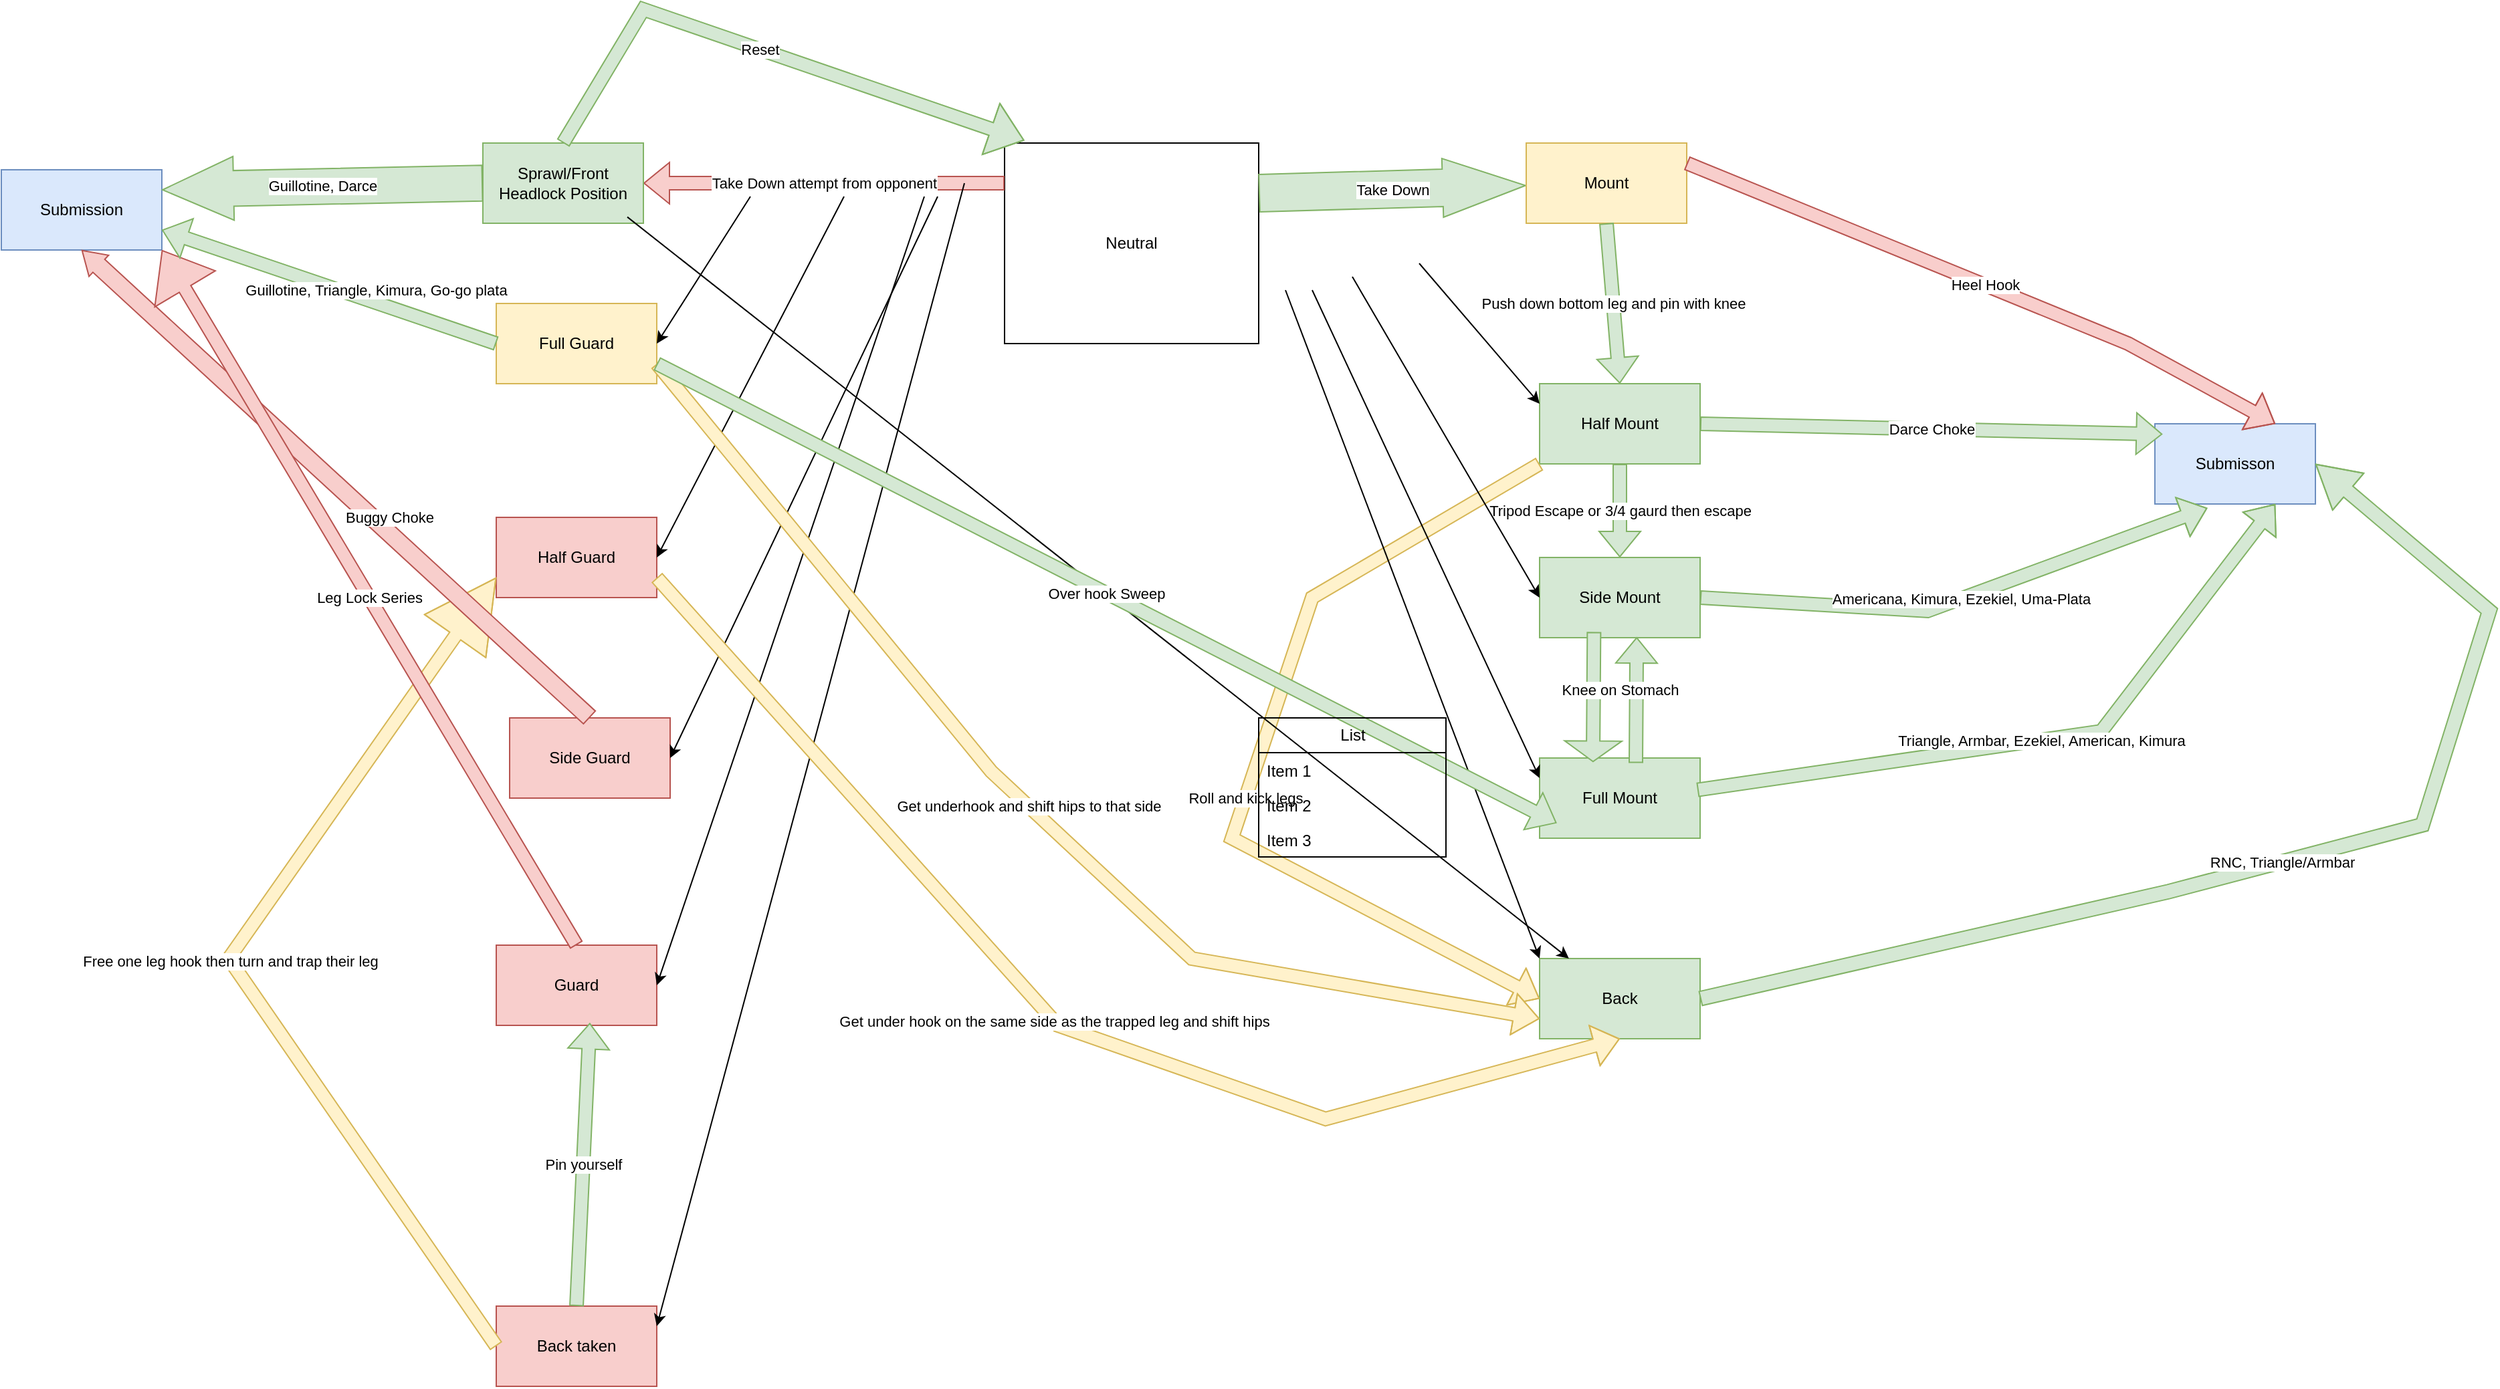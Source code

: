 <mxfile version="26.1.0">
  <diagram id="C5RBs43oDa-KdzZeNtuy" name="Page-1">
    <mxGraphModel dx="2900" dy="1650" grid="1" gridSize="10" guides="1" tooltips="1" connect="1" arrows="1" fold="1" page="0" pageScale="1" pageWidth="827" pageHeight="1169" math="0" shadow="0">
      <root>
        <mxCell id="WIyWlLk6GJQsqaUBKTNV-0" />
        <mxCell id="WIyWlLk6GJQsqaUBKTNV-1" parent="WIyWlLk6GJQsqaUBKTNV-0" />
        <mxCell id="EAlG9zvi_4I4vv1BTm75-0" value="Neutral" style="rounded=0;whiteSpace=wrap;html=1;" parent="WIyWlLk6GJQsqaUBKTNV-1" vertex="1">
          <mxGeometry y="-70" width="190" height="150" as="geometry" />
        </mxCell>
        <mxCell id="EAlG9zvi_4I4vv1BTm75-1" value="Take Down" style="shape=flexArrow;endArrow=classic;html=1;rounded=0;endWidth=15;endSize=20.33;width=28;exitX=1;exitY=0.25;exitDx=0;exitDy=0;fillColor=#d5e8d4;strokeColor=#82b366;" parent="WIyWlLk6GJQsqaUBKTNV-1" source="EAlG9zvi_4I4vv1BTm75-0" target="EAlG9zvi_4I4vv1BTm75-2" edge="1">
          <mxGeometry width="50" height="50" relative="1" as="geometry">
            <mxPoint x="190" y="74.5" as="sourcePoint" />
            <mxPoint x="390" y="74.5" as="targetPoint" />
            <Array as="points" />
            <mxPoint as="offset" />
          </mxGeometry>
        </mxCell>
        <mxCell id="EAlG9zvi_4I4vv1BTm75-2" value="Mount" style="rounded=0;whiteSpace=wrap;html=1;labelBackgroundColor=none;labelBorderColor=none;fillColor=#fff2cc;strokeColor=#d6b656;" parent="WIyWlLk6GJQsqaUBKTNV-1" vertex="1">
          <mxGeometry x="390" y="-70" width="120" height="60" as="geometry" />
        </mxCell>
        <mxCell id="EAlG9zvi_4I4vv1BTm75-7" value="Side Mount" style="rounded=0;whiteSpace=wrap;html=1;fillColor=#d5e8d4;strokeColor=#82b366;" parent="WIyWlLk6GJQsqaUBKTNV-1" vertex="1">
          <mxGeometry x="400" y="240" width="120" height="60" as="geometry" />
        </mxCell>
        <mxCell id="EAlG9zvi_4I4vv1BTm75-8" value="Full Mount" style="rounded=0;whiteSpace=wrap;html=1;fillColor=#d5e8d4;strokeColor=#82b366;" parent="WIyWlLk6GJQsqaUBKTNV-1" vertex="1">
          <mxGeometry x="400" y="390" width="120" height="60" as="geometry" />
        </mxCell>
        <mxCell id="EAlG9zvi_4I4vv1BTm75-11" value="Tripod Escape or 3/4 gaurd then escape" style="shape=flexArrow;endArrow=classic;html=1;rounded=0;exitX=0.5;exitY=1;exitDx=0;exitDy=0;fillColor=#d5e8d4;strokeColor=#82b366;" parent="WIyWlLk6GJQsqaUBKTNV-1" source="EAlG9zvi_4I4vv1BTm75-12" target="EAlG9zvi_4I4vv1BTm75-7" edge="1">
          <mxGeometry width="50" height="50" relative="1" as="geometry">
            <mxPoint x="510" y="155" as="sourcePoint" />
            <mxPoint x="600" y="260" as="targetPoint" />
            <Array as="points" />
          </mxGeometry>
        </mxCell>
        <mxCell id="EAlG9zvi_4I4vv1BTm75-12" value="Half Mount" style="rounded=0;whiteSpace=wrap;html=1;fillColor=#d5e8d4;strokeColor=#82b366;" parent="WIyWlLk6GJQsqaUBKTNV-1" vertex="1">
          <mxGeometry x="400" y="110" width="120" height="60" as="geometry" />
        </mxCell>
        <mxCell id="EAlG9zvi_4I4vv1BTm75-13" value="Submisson" style="rounded=0;whiteSpace=wrap;html=1;fillColor=#dae8fc;strokeColor=#6c8ebf;" parent="WIyWlLk6GJQsqaUBKTNV-1" vertex="1">
          <mxGeometry x="860" y="140" width="120" height="60" as="geometry" />
        </mxCell>
        <mxCell id="EAlG9zvi_4I4vv1BTm75-17" value="Darce Choke" style="shape=flexArrow;endArrow=classic;html=1;rounded=0;entryX=0.047;entryY=0.13;entryDx=0;entryDy=0;entryPerimeter=0;exitX=1;exitY=0.5;exitDx=0;exitDy=0;fillColor=#d5e8d4;strokeColor=#82b366;" parent="WIyWlLk6GJQsqaUBKTNV-1" source="EAlG9zvi_4I4vv1BTm75-12" target="EAlG9zvi_4I4vv1BTm75-13" edge="1">
          <mxGeometry width="50" height="50" relative="1" as="geometry">
            <mxPoint x="510" y="140" as="sourcePoint" />
            <mxPoint x="600" y="80" as="targetPoint" />
          </mxGeometry>
        </mxCell>
        <mxCell id="EAlG9zvi_4I4vv1BTm75-18" value="Heel Hook" style="shape=flexArrow;endArrow=classic;html=1;rounded=0;entryX=0.75;entryY=0;entryDx=0;entryDy=0;exitX=1;exitY=0.25;exitDx=0;exitDy=0;fillColor=#f8cecc;strokeColor=#b85450;" parent="WIyWlLk6GJQsqaUBKTNV-1" source="EAlG9zvi_4I4vv1BTm75-2" target="EAlG9zvi_4I4vv1BTm75-13" edge="1">
          <mxGeometry width="50" height="50" relative="1" as="geometry">
            <mxPoint x="510" y="80" as="sourcePoint" />
            <mxPoint x="840" y="80" as="targetPoint" />
            <Array as="points">
              <mxPoint x="840" y="80" />
            </Array>
          </mxGeometry>
        </mxCell>
        <mxCell id="EAlG9zvi_4I4vv1BTm75-19" value="Push down bottom leg and pin with knee" style="shape=flexArrow;endArrow=classic;html=1;rounded=0;exitX=0.5;exitY=1;exitDx=0;exitDy=0;entryX=0.5;entryY=0;entryDx=0;entryDy=0;fillColor=#d5e8d4;strokeColor=#82b366;" parent="WIyWlLk6GJQsqaUBKTNV-1" source="EAlG9zvi_4I4vv1BTm75-2" target="EAlG9zvi_4I4vv1BTm75-12" edge="1">
          <mxGeometry width="50" height="50" relative="1" as="geometry">
            <mxPoint x="440" y="50" as="sourcePoint" />
            <mxPoint x="480" y="80" as="targetPoint" />
            <Array as="points" />
          </mxGeometry>
        </mxCell>
        <mxCell id="EAlG9zvi_4I4vv1BTm75-20" value="Americana, Kimura, Ezekiel, Uma-Plata" style="shape=flexArrow;endArrow=classic;html=1;rounded=0;entryX=0.327;entryY=1.05;entryDx=0;entryDy=0;entryPerimeter=0;exitX=1;exitY=0.5;exitDx=0;exitDy=0;fillColor=#d5e8d4;strokeColor=#82b366;" parent="WIyWlLk6GJQsqaUBKTNV-1" source="EAlG9zvi_4I4vv1BTm75-7" target="EAlG9zvi_4I4vv1BTm75-13" edge="1">
          <mxGeometry width="50" height="50" relative="1" as="geometry">
            <mxPoint x="510" y="320" as="sourcePoint" />
            <mxPoint x="560" y="280" as="targetPoint" />
            <Array as="points">
              <mxPoint x="690" y="280" />
            </Array>
          </mxGeometry>
        </mxCell>
        <mxCell id="EAlG9zvi_4I4vv1BTm75-24" value="Triangle, Armbar, Ezekiel, American, Kimura" style="shape=flexArrow;endArrow=classic;html=1;rounded=0;entryX=0.75;entryY=1;entryDx=0;entryDy=0;exitX=0.983;exitY=0.397;exitDx=0;exitDy=0;exitPerimeter=0;fillColor=#d5e8d4;strokeColor=#82b366;" parent="WIyWlLk6GJQsqaUBKTNV-1" source="EAlG9zvi_4I4vv1BTm75-8" target="EAlG9zvi_4I4vv1BTm75-13" edge="1">
          <mxGeometry width="50" height="50" relative="1" as="geometry">
            <mxPoint x="520" y="430" as="sourcePoint" />
            <mxPoint x="570" y="380" as="targetPoint" />
            <Array as="points">
              <mxPoint x="820" y="370" />
            </Array>
          </mxGeometry>
        </mxCell>
        <mxCell id="EAlG9zvi_4I4vv1BTm75-27" value="Take Down attempt from opponent" style="shape=flexArrow;endArrow=classic;html=1;rounded=0;fillColor=#f8cecc;strokeColor=#b85450;" parent="WIyWlLk6GJQsqaUBKTNV-1" edge="1">
          <mxGeometry width="50" height="50" relative="1" as="geometry">
            <mxPoint y="-40" as="sourcePoint" />
            <mxPoint x="-270" y="-40" as="targetPoint" />
          </mxGeometry>
        </mxCell>
        <mxCell id="EAlG9zvi_4I4vv1BTm75-30" value="Sprawl/Front Headlock Position" style="rounded=0;whiteSpace=wrap;html=1;fillColor=#d5e8d4;strokeColor=#82b366;" parent="WIyWlLk6GJQsqaUBKTNV-1" vertex="1">
          <mxGeometry x="-390" y="-70" width="120" height="60" as="geometry" />
        </mxCell>
        <mxCell id="EAlG9zvi_4I4vv1BTm75-31" value="Submission" style="rounded=0;whiteSpace=wrap;html=1;fillColor=#dae8fc;strokeColor=#6c8ebf;" parent="WIyWlLk6GJQsqaUBKTNV-1" vertex="1">
          <mxGeometry x="-750" y="-50" width="120" height="60" as="geometry" />
        </mxCell>
        <mxCell id="EAlG9zvi_4I4vv1BTm75-32" value="Guillotine, Darce" style="shape=flexArrow;endArrow=classic;html=1;rounded=0;width=26.667;endSize=17.373;exitX=0;exitY=0.5;exitDx=0;exitDy=0;entryX=1;entryY=0.25;entryDx=0;entryDy=0;fillColor=#d5e8d4;strokeColor=#82b366;" parent="WIyWlLk6GJQsqaUBKTNV-1" source="EAlG9zvi_4I4vv1BTm75-30" target="EAlG9zvi_4I4vv1BTm75-31" edge="1">
          <mxGeometry width="50" height="50" relative="1" as="geometry">
            <mxPoint x="-600" y="-120" as="sourcePoint" />
            <mxPoint x="-410" y="-270" as="targetPoint" />
          </mxGeometry>
        </mxCell>
        <mxCell id="EAlG9zvi_4I4vv1BTm75-33" value="Reset" style="shape=flexArrow;endArrow=classic;html=1;rounded=0;endWidth=29.333;endSize=8.267;exitX=0.5;exitY=0;exitDx=0;exitDy=0;entryX=0.078;entryY=-0.013;entryDx=0;entryDy=0;entryPerimeter=0;fillColor=#d5e8d4;strokeColor=#82b366;" parent="WIyWlLk6GJQsqaUBKTNV-1" source="EAlG9zvi_4I4vv1BTm75-30" target="EAlG9zvi_4I4vv1BTm75-0" edge="1">
          <mxGeometry width="50" height="50" relative="1" as="geometry">
            <mxPoint x="-170" y="170" as="sourcePoint" />
            <mxPoint x="-90" y="90" as="targetPoint" />
            <Array as="points">
              <mxPoint x="-270" y="-170" />
            </Array>
          </mxGeometry>
        </mxCell>
        <mxCell id="EAlG9zvi_4I4vv1BTm75-34" value="Back" style="rounded=0;whiteSpace=wrap;html=1;fillColor=#d5e8d4;strokeColor=#82b366;" parent="WIyWlLk6GJQsqaUBKTNV-1" vertex="1">
          <mxGeometry x="400" y="540" width="120" height="60" as="geometry" />
        </mxCell>
        <mxCell id="EAlG9zvi_4I4vv1BTm75-35" value="RNC, Triangle/Armbar" style="shape=flexArrow;endArrow=classic;html=1;rounded=0;exitX=1;exitY=0.5;exitDx=0;exitDy=0;width=10.667;endSize=10.213;endWidth=24.444;entryX=1;entryY=0.5;entryDx=0;entryDy=0;fillColor=#d5e8d4;strokeColor=#82b366;" parent="WIyWlLk6GJQsqaUBKTNV-1" source="EAlG9zvi_4I4vv1BTm75-34" target="EAlG9zvi_4I4vv1BTm75-13" edge="1">
          <mxGeometry width="50" height="50" relative="1" as="geometry">
            <mxPoint x="800" y="440" as="sourcePoint" />
            <mxPoint x="1060" y="130" as="targetPoint" />
            <Array as="points">
              <mxPoint x="870" y="490" />
              <mxPoint x="1060" y="440" />
              <mxPoint x="1110" y="280" />
            </Array>
          </mxGeometry>
        </mxCell>
        <mxCell id="EAlG9zvi_4I4vv1BTm75-37" value="Roll and kick legs" style="shape=flexArrow;endArrow=classic;html=1;rounded=0;exitX=0;exitY=1;exitDx=0;exitDy=0;entryX=0;entryY=0.5;entryDx=0;entryDy=0;fillColor=#fff2cc;strokeColor=#d6b656;" parent="WIyWlLk6GJQsqaUBKTNV-1" source="EAlG9zvi_4I4vv1BTm75-12" target="EAlG9zvi_4I4vv1BTm75-34" edge="1">
          <mxGeometry x="0.1" width="50" height="50" relative="1" as="geometry">
            <mxPoint x="60" y="260" as="sourcePoint" />
            <mxPoint x="400" y="520" as="targetPoint" />
            <Array as="points">
              <mxPoint x="230" y="270" />
              <mxPoint x="170" y="450" />
            </Array>
            <mxPoint as="offset" />
          </mxGeometry>
        </mxCell>
        <mxCell id="EAlG9zvi_4I4vv1BTm75-38" value="Full Guard" style="rounded=0;whiteSpace=wrap;html=1;fillColor=#fff2cc;strokeColor=#d6b656;" parent="WIyWlLk6GJQsqaUBKTNV-1" vertex="1">
          <mxGeometry x="-380" y="50" width="120" height="60" as="geometry" />
        </mxCell>
        <mxCell id="EAlG9zvi_4I4vv1BTm75-39" value="Half Guard" style="rounded=0;whiteSpace=wrap;html=1;fillColor=#f8cecc;strokeColor=#b85450;" parent="WIyWlLk6GJQsqaUBKTNV-1" vertex="1">
          <mxGeometry x="-380" y="210" width="120" height="60" as="geometry" />
        </mxCell>
        <mxCell id="EAlG9zvi_4I4vv1BTm75-40" value="Guard" style="rounded=0;whiteSpace=wrap;html=1;fillColor=#f8cecc;strokeColor=#b85450;" parent="WIyWlLk6GJQsqaUBKTNV-1" vertex="1">
          <mxGeometry x="-380" y="530" width="120" height="60" as="geometry" />
        </mxCell>
        <mxCell id="EAlG9zvi_4I4vv1BTm75-48" value="" style="endArrow=classic;html=1;rounded=0;entryX=1;entryY=0.5;entryDx=0;entryDy=0;" parent="WIyWlLk6GJQsqaUBKTNV-1" target="EAlG9zvi_4I4vv1BTm75-38" edge="1">
          <mxGeometry width="50" height="50" relative="1" as="geometry">
            <mxPoint x="-190" y="-30" as="sourcePoint" />
            <mxPoint x="-150" y="260" as="targetPoint" />
            <Array as="points" />
          </mxGeometry>
        </mxCell>
        <mxCell id="EAlG9zvi_4I4vv1BTm75-49" value="" style="endArrow=classic;html=1;rounded=0;entryX=0;entryY=0.25;entryDx=0;entryDy=0;" parent="WIyWlLk6GJQsqaUBKTNV-1" target="EAlG9zvi_4I4vv1BTm75-12" edge="1">
          <mxGeometry width="50" height="50" relative="1" as="geometry">
            <mxPoint x="310" y="20" as="sourcePoint" />
            <mxPoint x="460" y="260" as="targetPoint" />
          </mxGeometry>
        </mxCell>
        <mxCell id="EAlG9zvi_4I4vv1BTm75-50" value="" style="endArrow=classic;html=1;rounded=0;entryX=0;entryY=0.5;entryDx=0;entryDy=0;" parent="WIyWlLk6GJQsqaUBKTNV-1" target="EAlG9zvi_4I4vv1BTm75-7" edge="1">
          <mxGeometry width="50" height="50" relative="1" as="geometry">
            <mxPoint x="260" y="30" as="sourcePoint" />
            <mxPoint x="460" y="260" as="targetPoint" />
          </mxGeometry>
        </mxCell>
        <mxCell id="EAlG9zvi_4I4vv1BTm75-51" value="" style="endArrow=classic;html=1;rounded=0;entryX=0;entryY=0.25;entryDx=0;entryDy=0;" parent="WIyWlLk6GJQsqaUBKTNV-1" target="EAlG9zvi_4I4vv1BTm75-8" edge="1">
          <mxGeometry width="50" height="50" relative="1" as="geometry">
            <mxPoint x="230" y="40" as="sourcePoint" />
            <mxPoint x="460" y="260" as="targetPoint" />
          </mxGeometry>
        </mxCell>
        <mxCell id="EAlG9zvi_4I4vv1BTm75-53" value="" style="endArrow=classic;html=1;rounded=0;entryX=1;entryY=0.5;entryDx=0;entryDy=0;" parent="WIyWlLk6GJQsqaUBKTNV-1" target="EAlG9zvi_4I4vv1BTm75-39" edge="1">
          <mxGeometry width="50" height="50" relative="1" as="geometry">
            <mxPoint x="-120" y="-30" as="sourcePoint" />
            <mxPoint x="-60" y="260" as="targetPoint" />
          </mxGeometry>
        </mxCell>
        <mxCell id="EAlG9zvi_4I4vv1BTm75-54" value="" style="endArrow=classic;html=1;rounded=0;entryX=1;entryY=0.5;entryDx=0;entryDy=0;" parent="WIyWlLk6GJQsqaUBKTNV-1" target="EAlG9zvi_4I4vv1BTm75-40" edge="1">
          <mxGeometry width="50" height="50" relative="1" as="geometry">
            <mxPoint x="-60" y="-30" as="sourcePoint" />
            <mxPoint x="-60" y="260" as="targetPoint" />
          </mxGeometry>
        </mxCell>
        <mxCell id="ci5-egMQSlrwsnKzStSm-0" value="Back taken" style="rounded=0;whiteSpace=wrap;html=1;fillColor=#f8cecc;strokeColor=#b85450;" vertex="1" parent="WIyWlLk6GJQsqaUBKTNV-1">
          <mxGeometry x="-380" y="800" width="120" height="60" as="geometry" />
        </mxCell>
        <mxCell id="ci5-egMQSlrwsnKzStSm-2" value="" style="endArrow=classic;html=1;rounded=0;entryX=1;entryY=0.25;entryDx=0;entryDy=0;" edge="1" parent="WIyWlLk6GJQsqaUBKTNV-1" target="ci5-egMQSlrwsnKzStSm-0">
          <mxGeometry width="50" height="50" relative="1" as="geometry">
            <mxPoint x="-30" y="-40" as="sourcePoint" />
            <mxPoint x="-10" y="360" as="targetPoint" />
          </mxGeometry>
        </mxCell>
        <mxCell id="ci5-egMQSlrwsnKzStSm-4" value="Free one leg hook then turn and trap their leg" style="shape=flexArrow;endArrow=classic;html=1;rounded=0;endWidth=45;endSize=17.325;exitX=0;exitY=0.5;exitDx=0;exitDy=0;entryX=0;entryY=0.75;entryDx=0;entryDy=0;fillColor=#fff2cc;strokeColor=#d6b656;" edge="1" parent="WIyWlLk6GJQsqaUBKTNV-1" source="ci5-egMQSlrwsnKzStSm-0" target="EAlG9zvi_4I4vv1BTm75-39">
          <mxGeometry width="50" height="50" relative="1" as="geometry">
            <mxPoint x="-380" y="650" as="sourcePoint" />
            <mxPoint x="-600" y="340" as="targetPoint" />
            <Array as="points">
              <mxPoint x="-580" y="540" />
            </Array>
          </mxGeometry>
        </mxCell>
        <mxCell id="ci5-egMQSlrwsnKzStSm-6" value="Pin yourself" style="shape=flexArrow;endArrow=classic;html=1;rounded=0;entryX=0.583;entryY=0.969;entryDx=0;entryDy=0;entryPerimeter=0;exitX=0.5;exitY=0;exitDx=0;exitDy=0;fillColor=#d5e8d4;strokeColor=#82b366;" edge="1" parent="WIyWlLk6GJQsqaUBKTNV-1" source="ci5-egMQSlrwsnKzStSm-0" target="EAlG9zvi_4I4vv1BTm75-40">
          <mxGeometry width="50" height="50" relative="1" as="geometry">
            <mxPoint x="-300" y="620" as="sourcePoint" />
            <mxPoint x="-260" y="570" as="targetPoint" />
            <Array as="points" />
          </mxGeometry>
        </mxCell>
        <mxCell id="ci5-egMQSlrwsnKzStSm-7" value="Side Guard" style="rounded=0;whiteSpace=wrap;html=1;fillColor=#f8cecc;strokeColor=#b85450;" vertex="1" parent="WIyWlLk6GJQsqaUBKTNV-1">
          <mxGeometry x="-370" y="360" width="120" height="60" as="geometry" />
        </mxCell>
        <mxCell id="ci5-egMQSlrwsnKzStSm-8" value="" style="endArrow=classic;html=1;rounded=0;entryX=1;entryY=0.5;entryDx=0;entryDy=0;" edge="1" parent="WIyWlLk6GJQsqaUBKTNV-1" target="ci5-egMQSlrwsnKzStSm-7">
          <mxGeometry width="50" height="50" relative="1" as="geometry">
            <mxPoint x="-50" y="-30" as="sourcePoint" />
            <mxPoint x="-100" y="320" as="targetPoint" />
          </mxGeometry>
        </mxCell>
        <mxCell id="ci5-egMQSlrwsnKzStSm-9" value="Buggy Choke" style="shape=flexArrow;endArrow=classic;html=1;rounded=0;width=13.103;endSize=5.331;entryX=0.5;entryY=1;entryDx=0;entryDy=0;exitX=0.5;exitY=0;exitDx=0;exitDy=0;endWidth=7.515;fillColor=#f8cecc;strokeColor=#b85450;" edge="1" parent="WIyWlLk6GJQsqaUBKTNV-1" source="ci5-egMQSlrwsnKzStSm-7" target="EAlG9zvi_4I4vv1BTm75-31">
          <mxGeometry x="-0.179" y="-9" width="50" height="50" relative="1" as="geometry">
            <mxPoint x="-270" y="510" as="sourcePoint" />
            <mxPoint x="-220" y="460" as="targetPoint" />
            <mxPoint as="offset" />
          </mxGeometry>
        </mxCell>
        <mxCell id="ci5-egMQSlrwsnKzStSm-10" value="" style="endArrow=classic;html=1;rounded=0;entryX=0;entryY=0;entryDx=0;entryDy=0;" edge="1" parent="WIyWlLk6GJQsqaUBKTNV-1" target="EAlG9zvi_4I4vv1BTm75-34">
          <mxGeometry width="50" height="50" relative="1" as="geometry">
            <mxPoint x="210" y="40" as="sourcePoint" />
            <mxPoint x="290" y="430" as="targetPoint" />
          </mxGeometry>
        </mxCell>
        <mxCell id="ci5-egMQSlrwsnKzStSm-11" value="" style="endArrow=classic;html=1;rounded=0;exitX=0.9;exitY=0.922;exitDx=0;exitDy=0;exitPerimeter=0;" edge="1" parent="WIyWlLk6GJQsqaUBKTNV-1" source="EAlG9zvi_4I4vv1BTm75-30" target="EAlG9zvi_4I4vv1BTm75-34">
          <mxGeometry width="50" height="50" relative="1" as="geometry">
            <mxPoint x="170" y="430" as="sourcePoint" />
            <mxPoint x="220" y="380" as="targetPoint" />
          </mxGeometry>
        </mxCell>
        <mxCell id="ci5-egMQSlrwsnKzStSm-13" value="Leg Lock Series" style="shape=flexArrow;endArrow=classic;html=1;rounded=0;width=10;endSize=10.783;endWidth=41.667;entryX=1;entryY=1;entryDx=0;entryDy=0;exitX=0.5;exitY=0;exitDx=0;exitDy=0;fillColor=#f8cecc;strokeColor=#b85450;" edge="1" parent="WIyWlLk6GJQsqaUBKTNV-1" source="EAlG9zvi_4I4vv1BTm75-40" target="EAlG9zvi_4I4vv1BTm75-31">
          <mxGeometry width="50" height="50" relative="1" as="geometry">
            <mxPoint x="-290" y="370" as="sourcePoint" />
            <mxPoint x="-780" y="230" as="targetPoint" />
            <Array as="points" />
          </mxGeometry>
        </mxCell>
        <mxCell id="ci5-egMQSlrwsnKzStSm-15" value="Get underhook and shift hips to that side" style="shape=flexArrow;endArrow=classic;html=1;rounded=0;exitX=1;exitY=0.75;exitDx=0;exitDy=0;entryX=0;entryY=0.75;entryDx=0;entryDy=0;fillColor=#fff2cc;strokeColor=#d6b656;" edge="1" parent="WIyWlLk6GJQsqaUBKTNV-1" source="EAlG9zvi_4I4vv1BTm75-38" target="EAlG9zvi_4I4vv1BTm75-34">
          <mxGeometry x="0.001" width="50" height="50" relative="1" as="geometry">
            <mxPoint x="-110" y="430" as="sourcePoint" />
            <mxPoint x="310" y="590" as="targetPoint" />
            <Array as="points">
              <mxPoint x="-10" y="400" />
              <mxPoint x="140" y="540" />
            </Array>
            <mxPoint as="offset" />
          </mxGeometry>
        </mxCell>
        <mxCell id="ci5-egMQSlrwsnKzStSm-16" value="Get under hook on the same side as the trapped leg and shift hips" style="shape=flexArrow;endArrow=classic;html=1;rounded=0;exitX=1;exitY=0.75;exitDx=0;exitDy=0;entryX=0.5;entryY=1;entryDx=0;entryDy=0;fillColor=#fff2cc;strokeColor=#d6b656;" edge="1" parent="WIyWlLk6GJQsqaUBKTNV-1" source="EAlG9zvi_4I4vv1BTm75-39" target="EAlG9zvi_4I4vv1BTm75-34">
          <mxGeometry width="50" height="50" relative="1" as="geometry">
            <mxPoint x="-110" y="430" as="sourcePoint" />
            <mxPoint x="450" y="660" as="targetPoint" />
            <Array as="points">
              <mxPoint x="40" y="590" />
              <mxPoint x="240" y="660" />
            </Array>
          </mxGeometry>
        </mxCell>
        <mxCell id="ci5-egMQSlrwsnKzStSm-17" value="Over hook Sweep" style="shape=flexArrow;endArrow=classic;html=1;rounded=0;exitX=1;exitY=0.75;exitDx=0;exitDy=0;entryX=0.106;entryY=0.811;entryDx=0;entryDy=0;entryPerimeter=0;fillColor=#d5e8d4;strokeColor=#82b366;" edge="1" parent="WIyWlLk6GJQsqaUBKTNV-1" source="EAlG9zvi_4I4vv1BTm75-38" target="EAlG9zvi_4I4vv1BTm75-8">
          <mxGeometry width="50" height="50" relative="1" as="geometry">
            <mxPoint x="150" y="430" as="sourcePoint" />
            <mxPoint x="200" y="380" as="targetPoint" />
          </mxGeometry>
        </mxCell>
        <mxCell id="ci5-egMQSlrwsnKzStSm-18" value="Guillotine, Triangle, Kimura, Go-go plata" style="shape=flexArrow;endArrow=classic;html=1;rounded=0;entryX=1;entryY=0.75;entryDx=0;entryDy=0;exitX=0;exitY=0.5;exitDx=0;exitDy=0;fillColor=#d5e8d4;strokeColor=#82b366;" edge="1" parent="WIyWlLk6GJQsqaUBKTNV-1" source="EAlG9zvi_4I4vv1BTm75-38" target="EAlG9zvi_4I4vv1BTm75-31">
          <mxGeometry x="-0.257" y="-9" width="50" height="50" relative="1" as="geometry">
            <mxPoint x="-40" y="430" as="sourcePoint" />
            <mxPoint x="10" y="380" as="targetPoint" />
            <mxPoint as="offset" />
          </mxGeometry>
        </mxCell>
        <mxCell id="ci5-egMQSlrwsnKzStSm-20" value="" style="shape=flexArrow;endArrow=classic;html=1;rounded=0;entryX=0.605;entryY=0.992;entryDx=0;entryDy=0;entryPerimeter=0;exitX=0.6;exitY=0.063;exitDx=0;exitDy=0;exitPerimeter=0;fillColor=#d5e8d4;strokeColor=#82b366;" edge="1" parent="WIyWlLk6GJQsqaUBKTNV-1" source="EAlG9zvi_4I4vv1BTm75-8" target="EAlG9zvi_4I4vv1BTm75-7">
          <mxGeometry width="50" height="50" relative="1" as="geometry">
            <mxPoint x="500" y="390" as="sourcePoint" />
            <mxPoint x="550" y="340" as="targetPoint" />
          </mxGeometry>
        </mxCell>
        <mxCell id="ci5-egMQSlrwsnKzStSm-19" value="Knee on Stomach" style="shape=flexArrow;endArrow=classic;html=1;rounded=0;endWidth=31.667;endSize=4.783;entryX=0.333;entryY=0.052;entryDx=0;entryDy=0;fillColor=#d5e8d4;strokeColor=#82b366;exitX=0.339;exitY=0.928;exitDx=0;exitDy=0;exitPerimeter=0;entryPerimeter=0;" edge="1" parent="WIyWlLk6GJQsqaUBKTNV-1" source="EAlG9zvi_4I4vv1BTm75-7" target="EAlG9zvi_4I4vv1BTm75-8">
          <mxGeometry x="-0.118" y="20" width="50" height="50" relative="1" as="geometry">
            <mxPoint x="490" y="340" as="sourcePoint" />
            <mxPoint x="150" y="380" as="targetPoint" />
            <mxPoint as="offset" />
          </mxGeometry>
        </mxCell>
        <mxCell id="ci5-egMQSlrwsnKzStSm-21" value="List" style="swimlane;fontStyle=0;childLayout=stackLayout;horizontal=1;startSize=26;fillColor=none;horizontalStack=0;resizeParent=1;resizeParentMax=0;resizeLast=0;collapsible=1;marginBottom=0;html=1;" vertex="1" parent="WIyWlLk6GJQsqaUBKTNV-1">
          <mxGeometry x="190" y="360" width="140" height="104" as="geometry" />
        </mxCell>
        <mxCell id="ci5-egMQSlrwsnKzStSm-22" value="Item 1" style="text;strokeColor=none;fillColor=none;align=left;verticalAlign=top;spacingLeft=4;spacingRight=4;overflow=hidden;rotatable=0;points=[[0,0.5],[1,0.5]];portConstraint=eastwest;whiteSpace=wrap;html=1;" vertex="1" parent="ci5-egMQSlrwsnKzStSm-21">
          <mxGeometry y="26" width="140" height="26" as="geometry" />
        </mxCell>
        <mxCell id="ci5-egMQSlrwsnKzStSm-23" value="Item 2" style="text;strokeColor=none;fillColor=none;align=left;verticalAlign=top;spacingLeft=4;spacingRight=4;overflow=hidden;rotatable=0;points=[[0,0.5],[1,0.5]];portConstraint=eastwest;whiteSpace=wrap;html=1;" vertex="1" parent="ci5-egMQSlrwsnKzStSm-21">
          <mxGeometry y="52" width="140" height="26" as="geometry" />
        </mxCell>
        <mxCell id="ci5-egMQSlrwsnKzStSm-24" value="Item 3" style="text;strokeColor=none;fillColor=none;align=left;verticalAlign=top;spacingLeft=4;spacingRight=4;overflow=hidden;rotatable=0;points=[[0,0.5],[1,0.5]];portConstraint=eastwest;whiteSpace=wrap;html=1;" vertex="1" parent="ci5-egMQSlrwsnKzStSm-21">
          <mxGeometry y="78" width="140" height="26" as="geometry" />
        </mxCell>
      </root>
    </mxGraphModel>
  </diagram>
</mxfile>
